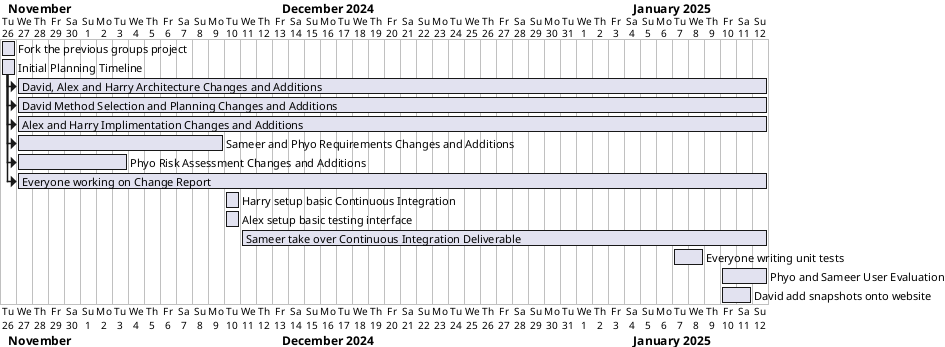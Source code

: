 @startgantt
[Fork the previous groups project] as [Prj1] requires 1 days
[Initial Planning Timeline] as [Plan1] requires 1 days
[David, Alex and Harry Architecture Changes and Additions] as [Arch2] requires 47 days
[David Method Selection and Planning Changes and Additions] as [Plan2] requires 47 days
[Alex and Harry Implimentation Changes and Additions] as [Imp2] requires 47 days
[Sameer and Phyo Requirements Changes and Additions] as [Req2] requires 13 days
[Phyo Risk Assessment Changes and Additions] as [Risk2] requires 7 days
[Everyone working on Change Report] as [CR] requires 47 days
[Harry setup basic Continuous Integration] as [CI1] requires 1 days
[Alex setup basic testing interface] as [Test1] requires 1 days
[Sameer take over Continuous Integration Deliverable] as [CI2] requires 33 days
[Everyone writing unit tests] as [Test2] requires 2 days
[Phyo and Sameer User Evaluation] as [UX] requires 3 days
[David add snapshots onto website] as [web] requires 2 days

Project starts 2024-11-26
[Prj1] starts 2024-11-26
[Plan1] starts 2024-11-26
[Arch2] starts at [Plan1]'s end
[Plan2] starts at [Plan1]'s end
[Imp2] starts at [Plan1]'s end
[Req2] starts at [Plan1]'s end
[Risk2] starts at [Plan1]'s end
[CR] starts at [Plan1]'s end
[CI1] starts at 2024-12-10
[Test1] starts at 2024-12-10
[CI2] starts at 2024-12-11
[Test2] starts at 2025-01-07
[UX] starts at 2025-01-10
[web] starts at 2025-01-10
@endgantt
